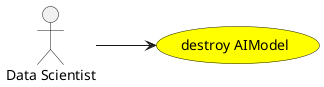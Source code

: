 @startuml


left to right direction

usecase "destroy AIModel" as destroyAIModel #yellow

Actor "Data Scientist" as DataScientist

DataScientist --> destroyAIModel











@enduml
